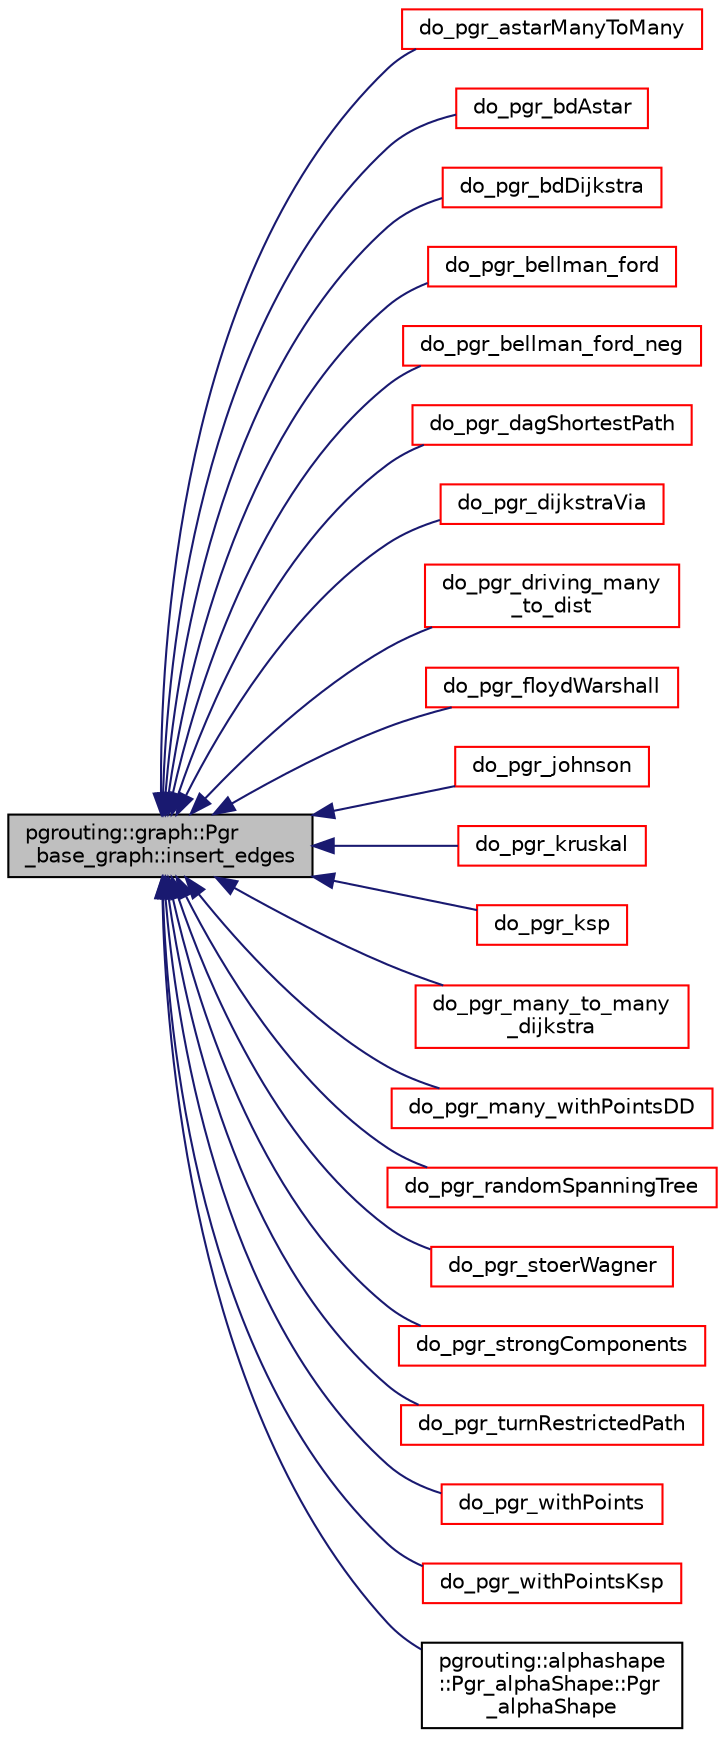digraph "pgrouting::graph::Pgr_base_graph::insert_edges"
{
  edge [fontname="Helvetica",fontsize="10",labelfontname="Helvetica",labelfontsize="10"];
  node [fontname="Helvetica",fontsize="10",shape=record];
  rankdir="LR";
  Node76 [label="pgrouting::graph::Pgr\l_base_graph::insert_edges",height=0.2,width=0.4,color="black", fillcolor="grey75", style="filled", fontcolor="black"];
  Node76 -> Node77 [dir="back",color="midnightblue",fontsize="10",style="solid",fontname="Helvetica"];
  Node77 [label="do_pgr_astarManyToMany",height=0.2,width=0.4,color="red", fillcolor="white", style="filled",URL="$astar__driver_8h.html#a9d704ded9944c8b035f5f37e42e587cb"];
  Node76 -> Node80 [dir="back",color="midnightblue",fontsize="10",style="solid",fontname="Helvetica"];
  Node80 [label="do_pgr_bdAstar",height=0.2,width=0.4,color="red", fillcolor="white", style="filled",URL="$bdAstar__driver_8h.html#aaa83efe9d05a08432a2f0bff6fd8ccd0"];
  Node76 -> Node83 [dir="back",color="midnightblue",fontsize="10",style="solid",fontname="Helvetica"];
  Node83 [label="do_pgr_bdDijkstra",height=0.2,width=0.4,color="red", fillcolor="white", style="filled",URL="$bdDijkstra__driver_8h.html#a3130ae6176d30a4071dd3293517df04b"];
  Node76 -> Node86 [dir="back",color="midnightblue",fontsize="10",style="solid",fontname="Helvetica"];
  Node86 [label="do_pgr_bellman_ford",height=0.2,width=0.4,color="red", fillcolor="white", style="filled",URL="$bellman__ford__driver_8h.html#a5eb504d4fc7f6f04ff82b652a8eed767"];
  Node76 -> Node89 [dir="back",color="midnightblue",fontsize="10",style="solid",fontname="Helvetica"];
  Node89 [label="do_pgr_bellman_ford_neg",height=0.2,width=0.4,color="red", fillcolor="white", style="filled",URL="$bellman__ford__neg__driver_8h.html#ad2e8ba9a3b8e851eddb877d124d4c44c"];
  Node76 -> Node92 [dir="back",color="midnightblue",fontsize="10",style="solid",fontname="Helvetica"];
  Node92 [label="do_pgr_dagShortestPath",height=0.2,width=0.4,color="red", fillcolor="white", style="filled",URL="$dagShortestPath__driver_8h.html#af75ff8989dec243a6a194cb5c4d31727"];
  Node76 -> Node95 [dir="back",color="midnightblue",fontsize="10",style="solid",fontname="Helvetica"];
  Node95 [label="do_pgr_dijkstraVia",height=0.2,width=0.4,color="red", fillcolor="white", style="filled",URL="$dijkstraVia__driver_8h.html#a65bae4bd90fab026ee5f54f17655e776"];
  Node76 -> Node98 [dir="back",color="midnightblue",fontsize="10",style="solid",fontname="Helvetica"];
  Node98 [label="do_pgr_driving_many\l_to_dist",height=0.2,width=0.4,color="red", fillcolor="white", style="filled",URL="$drivedist__driver_8h.html#a1e65fbf0a2804179d6164355030a560f"];
  Node76 -> Node101 [dir="back",color="midnightblue",fontsize="10",style="solid",fontname="Helvetica"];
  Node101 [label="do_pgr_floydWarshall",height=0.2,width=0.4,color="red", fillcolor="white", style="filled",URL="$floydWarshall__driver_8h.html#ab17ad1485c10f4ae85789cd1ba05abdd"];
  Node76 -> Node104 [dir="back",color="midnightblue",fontsize="10",style="solid",fontname="Helvetica"];
  Node104 [label="do_pgr_johnson",height=0.2,width=0.4,color="red", fillcolor="white", style="filled",URL="$johnson__driver_8h.html#a4703daa6b2bebc5f8690e6b518ec8466"];
  Node76 -> Node107 [dir="back",color="midnightblue",fontsize="10",style="solid",fontname="Helvetica"];
  Node107 [label="do_pgr_kruskal",height=0.2,width=0.4,color="red", fillcolor="white", style="filled",URL="$kruskal__driver_8h.html#aee07f349a646c93efb63eb22f510c632"];
  Node76 -> Node110 [dir="back",color="midnightblue",fontsize="10",style="solid",fontname="Helvetica"];
  Node110 [label="do_pgr_ksp",height=0.2,width=0.4,color="red", fillcolor="white", style="filled",URL="$ksp__driver_8h.html#a0fdd4a3e42a7ba0199d94cbf1058dd28"];
  Node76 -> Node113 [dir="back",color="midnightblue",fontsize="10",style="solid",fontname="Helvetica"];
  Node113 [label="do_pgr_many_to_many\l_dijkstra",height=0.2,width=0.4,color="red", fillcolor="white", style="filled",URL="$dijkstra__driver_8h.html#a7632002dbc92c191f16181769635f393"];
  Node76 -> Node116 [dir="back",color="midnightblue",fontsize="10",style="solid",fontname="Helvetica"];
  Node116 [label="do_pgr_many_withPointsDD",height=0.2,width=0.4,color="red", fillcolor="white", style="filled",URL="$withPoints__dd__driver_8h.html#a9072c7cdc9f6a0533c81fce96a11f580"];
  Node76 -> Node119 [dir="back",color="midnightblue",fontsize="10",style="solid",fontname="Helvetica"];
  Node119 [label="do_pgr_randomSpanningTree",height=0.2,width=0.4,color="red", fillcolor="white", style="filled",URL="$randomSpanningTree__driver_8h.html#aff2fec7737d2fae3f0248be44bbbb4f8"];
  Node76 -> Node122 [dir="back",color="midnightblue",fontsize="10",style="solid",fontname="Helvetica"];
  Node122 [label="do_pgr_stoerWagner",height=0.2,width=0.4,color="red", fillcolor="white", style="filled",URL="$stoerWagner__driver_8h.html#ace6dcba77f5caac0c1bf464c0d5d6060"];
  Node76 -> Node125 [dir="back",color="midnightblue",fontsize="10",style="solid",fontname="Helvetica"];
  Node125 [label="do_pgr_strongComponents",height=0.2,width=0.4,color="red", fillcolor="white", style="filled",URL="$strongComponents__driver_8h.html#a7f9041dbe45b9f72d7a42e6ed3a311ac"];
  Node76 -> Node128 [dir="back",color="midnightblue",fontsize="10",style="solid",fontname="Helvetica"];
  Node128 [label="do_pgr_turnRestrictedPath",height=0.2,width=0.4,color="red", fillcolor="white", style="filled",URL="$turnRestrictedPath__driver_8h.html#a4d73fa921412c3dadebf6b5894cc2f11"];
  Node76 -> Node131 [dir="back",color="midnightblue",fontsize="10",style="solid",fontname="Helvetica"];
  Node131 [label="do_pgr_withPoints",height=0.2,width=0.4,color="red", fillcolor="white", style="filled",URL="$withPoints__driver_8h.html#a21c2758706c9735f75143b96fe93defd"];
  Node76 -> Node134 [dir="back",color="midnightblue",fontsize="10",style="solid",fontname="Helvetica"];
  Node134 [label="do_pgr_withPointsKsp",height=0.2,width=0.4,color="red", fillcolor="white", style="filled",URL="$withPoints__ksp__driver_8h.html#ad523d2aea4f9d3d885f6b23b835a660a"];
  Node76 -> Node137 [dir="back",color="midnightblue",fontsize="10",style="solid",fontname="Helvetica"];
  Node137 [label="pgrouting::alphashape\l::Pgr_alphaShape::Pgr\l_alphaShape",height=0.2,width=0.4,color="black", fillcolor="white", style="filled",URL="$classpgrouting_1_1alphashape_1_1Pgr__alphaShape.html#a0f1c6ca936a8acc9dbb8b1384ce9e40f"];
}
